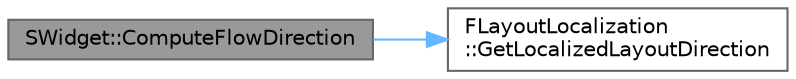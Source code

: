 digraph "SWidget::ComputeFlowDirection"
{
 // INTERACTIVE_SVG=YES
 // LATEX_PDF_SIZE
  bgcolor="transparent";
  edge [fontname=Helvetica,fontsize=10,labelfontname=Helvetica,labelfontsize=10];
  node [fontname=Helvetica,fontsize=10,shape=box,height=0.2,width=0.4];
  rankdir="LR";
  Node1 [id="Node000001",label="SWidget::ComputeFlowDirection",height=0.2,width=0.4,color="gray40", fillcolor="grey60", style="filled", fontcolor="black",tooltip="Establishes a new flow direction potentially, if this widget has a particular preference for it and a..."];
  Node1 -> Node2 [id="edge1_Node000001_Node000002",color="steelblue1",style="solid",tooltip=" "];
  Node2 [id="Node000002",label="FLayoutLocalization\l::GetLocalizedLayoutDirection",height=0.2,width=0.4,color="grey40", fillcolor="white", style="filled",URL="$d5/ddd/classFLayoutLocalization.html#a287212cb655bbb843bb57da4719fe7ef",tooltip="Gets the current expected flow direction based on localization."];
}
